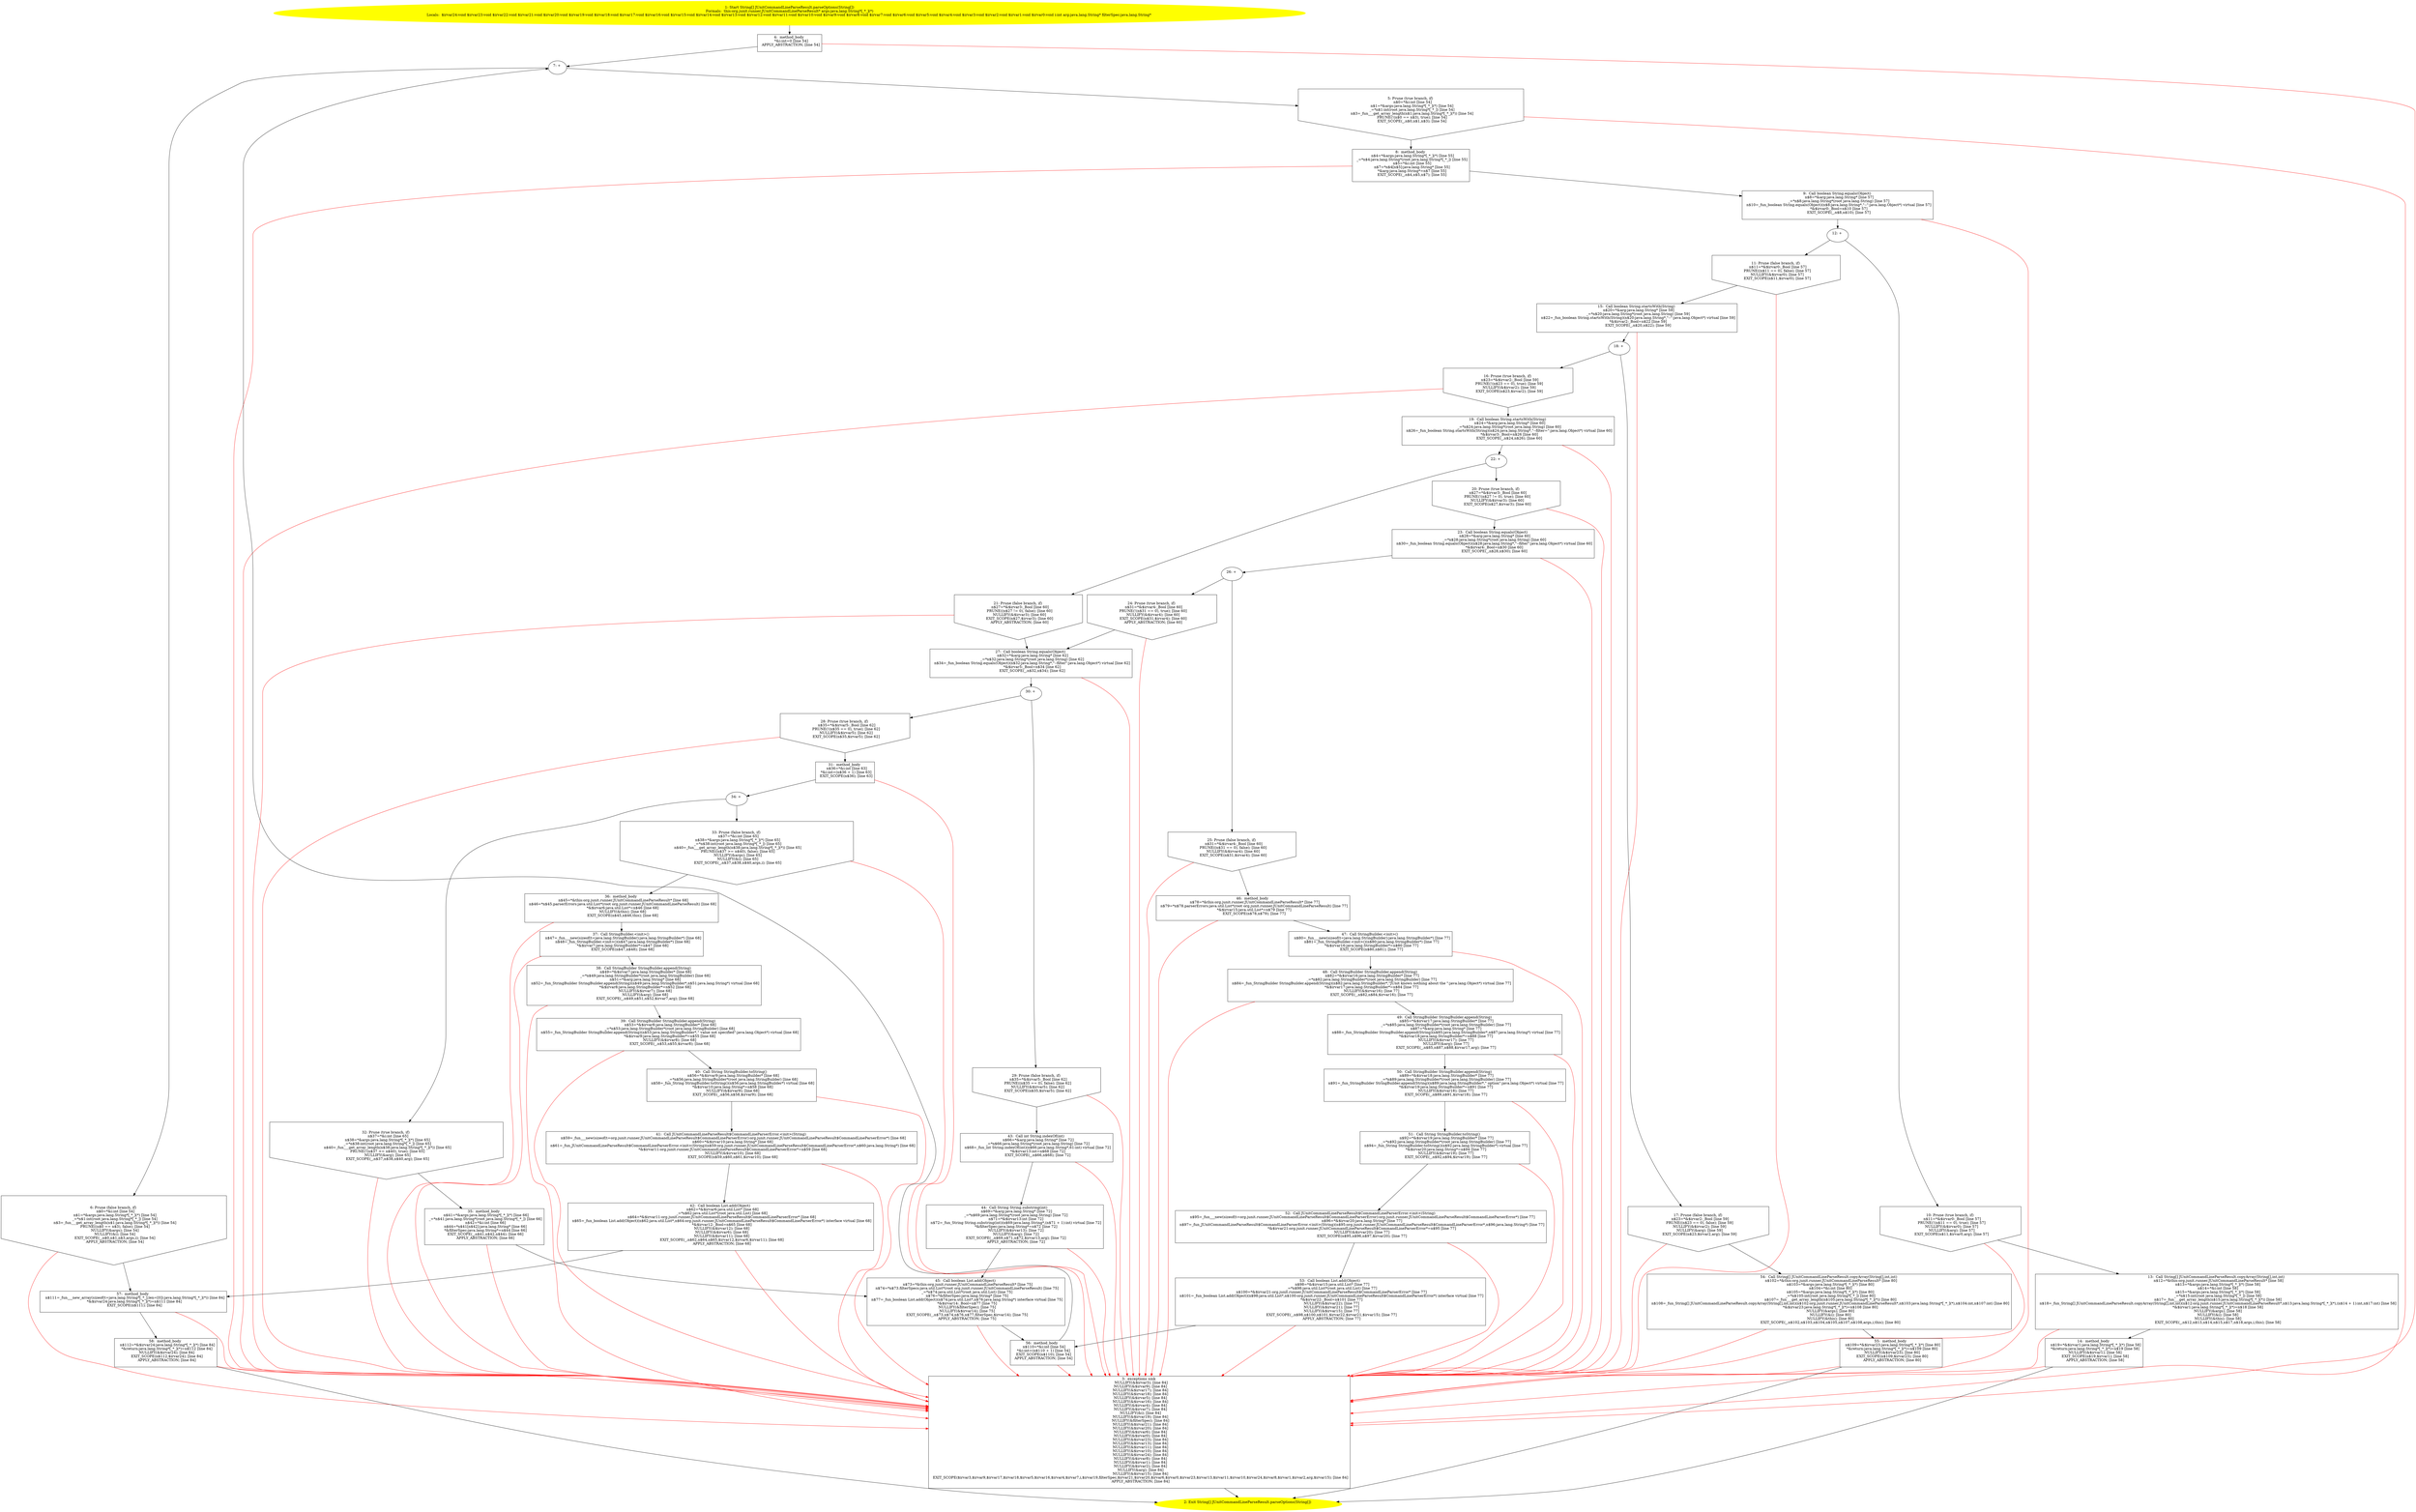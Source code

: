 /* @generated */
digraph cfg {
"org.junit.runner.JUnitCommandLineParseResult.parseOptions(java.lang.String[]):java.lang.String[].18163fb8b2f4a7cdc94f258d4f11c8d9_1" [label="1: Start String[] JUnitCommandLineParseResult.parseOptions(String[])\nFormals:  this:org.junit.runner.JUnitCommandLineParseResult* args:java.lang.String*[_*_](*)\nLocals:  $irvar24:void $irvar23:void $irvar22:void $irvar21:void $irvar20:void $irvar19:void $irvar18:void $irvar17:void $irvar16:void $irvar15:void $irvar14:void $irvar13:void $irvar12:void $irvar11:void $irvar10:void $irvar9:void $irvar8:void $irvar7:void $irvar6:void $irvar5:void $irvar4:void $irvar3:void $irvar2:void $irvar1:void $irvar0:void i:int arg:java.lang.String* filterSpec:java.lang.String* \n  " color=yellow style=filled]
	

	 "org.junit.runner.JUnitCommandLineParseResult.parseOptions(java.lang.String[]):java.lang.String[].18163fb8b2f4a7cdc94f258d4f11c8d9_1" -> "org.junit.runner.JUnitCommandLineParseResult.parseOptions(java.lang.String[]):java.lang.String[].18163fb8b2f4a7cdc94f258d4f11c8d9_4" ;
"org.junit.runner.JUnitCommandLineParseResult.parseOptions(java.lang.String[]):java.lang.String[].18163fb8b2f4a7cdc94f258d4f11c8d9_2" [label="2: Exit String[] JUnitCommandLineParseResult.parseOptions(String[]) \n  " color=yellow style=filled]
	

"org.junit.runner.JUnitCommandLineParseResult.parseOptions(java.lang.String[]):java.lang.String[].18163fb8b2f4a7cdc94f258d4f11c8d9_3" [label="3:  exceptions sink \n   NULLIFY(&$irvar3); [line 84]\n  NULLIFY(&$irvar9); [line 84]\n  NULLIFY(&$irvar17); [line 84]\n  NULLIFY(&$irvar18); [line 84]\n  NULLIFY(&$irvar5); [line 84]\n  NULLIFY(&$irvar16); [line 84]\n  NULLIFY(&$irvar4); [line 84]\n  NULLIFY(&$irvar7); [line 84]\n  NULLIFY(&i); [line 84]\n  NULLIFY(&$irvar19); [line 84]\n  NULLIFY(&filterSpec); [line 84]\n  NULLIFY(&$irvar21); [line 84]\n  NULLIFY(&$irvar20); [line 84]\n  NULLIFY(&$irvar6); [line 84]\n  NULLIFY(&$irvar0); [line 84]\n  NULLIFY(&$irvar23); [line 84]\n  NULLIFY(&$irvar13); [line 84]\n  NULLIFY(&$irvar11); [line 84]\n  NULLIFY(&$irvar10); [line 84]\n  NULLIFY(&$irvar24); [line 84]\n  NULLIFY(&$irvar8); [line 84]\n  NULLIFY(&$irvar1); [line 84]\n  NULLIFY(&$irvar2); [line 84]\n  NULLIFY(&arg); [line 84]\n  NULLIFY(&$irvar15); [line 84]\n  EXIT_SCOPE($irvar3,$irvar9,$irvar17,$irvar18,$irvar5,$irvar16,$irvar4,$irvar7,i,$irvar19,filterSpec,$irvar21,$irvar20,$irvar6,$irvar0,$irvar23,$irvar13,$irvar11,$irvar10,$irvar24,$irvar8,$irvar1,$irvar2,arg,$irvar15); [line 84]\n  APPLY_ABSTRACTION; [line 84]\n " shape="box"]
	

	 "org.junit.runner.JUnitCommandLineParseResult.parseOptions(java.lang.String[]):java.lang.String[].18163fb8b2f4a7cdc94f258d4f11c8d9_3" -> "org.junit.runner.JUnitCommandLineParseResult.parseOptions(java.lang.String[]):java.lang.String[].18163fb8b2f4a7cdc94f258d4f11c8d9_2" ;
"org.junit.runner.JUnitCommandLineParseResult.parseOptions(java.lang.String[]):java.lang.String[].18163fb8b2f4a7cdc94f258d4f11c8d9_4" [label="4:  method_body \n   *&i:int=0 [line 54]\n  APPLY_ABSTRACTION; [line 54]\n " shape="box"]
	

	 "org.junit.runner.JUnitCommandLineParseResult.parseOptions(java.lang.String[]):java.lang.String[].18163fb8b2f4a7cdc94f258d4f11c8d9_4" -> "org.junit.runner.JUnitCommandLineParseResult.parseOptions(java.lang.String[]):java.lang.String[].18163fb8b2f4a7cdc94f258d4f11c8d9_7" ;
	 "org.junit.runner.JUnitCommandLineParseResult.parseOptions(java.lang.String[]):java.lang.String[].18163fb8b2f4a7cdc94f258d4f11c8d9_4" -> "org.junit.runner.JUnitCommandLineParseResult.parseOptions(java.lang.String[]):java.lang.String[].18163fb8b2f4a7cdc94f258d4f11c8d9_3" [color="red" ];
"org.junit.runner.JUnitCommandLineParseResult.parseOptions(java.lang.String[]):java.lang.String[].18163fb8b2f4a7cdc94f258d4f11c8d9_5" [label="5: Prune (true branch, if) \n   n$0=*&i:int [line 54]\n  n$1=*&args:java.lang.String*[_*_](*) [line 54]\n  _=*n$1:int(root java.lang.String*[_*_]) [line 54]\n  n$3=_fun___get_array_length(n$1:java.lang.String*[_*_](*)) [line 54]\n  PRUNE(!(n$0 == n$3), true); [line 54]\n  EXIT_SCOPE(_,n$0,n$1,n$3); [line 54]\n " shape="invhouse"]
	

	 "org.junit.runner.JUnitCommandLineParseResult.parseOptions(java.lang.String[]):java.lang.String[].18163fb8b2f4a7cdc94f258d4f11c8d9_5" -> "org.junit.runner.JUnitCommandLineParseResult.parseOptions(java.lang.String[]):java.lang.String[].18163fb8b2f4a7cdc94f258d4f11c8d9_8" ;
	 "org.junit.runner.JUnitCommandLineParseResult.parseOptions(java.lang.String[]):java.lang.String[].18163fb8b2f4a7cdc94f258d4f11c8d9_5" -> "org.junit.runner.JUnitCommandLineParseResult.parseOptions(java.lang.String[]):java.lang.String[].18163fb8b2f4a7cdc94f258d4f11c8d9_3" [color="red" ];
"org.junit.runner.JUnitCommandLineParseResult.parseOptions(java.lang.String[]):java.lang.String[].18163fb8b2f4a7cdc94f258d4f11c8d9_6" [label="6: Prune (false branch, if) \n   n$0=*&i:int [line 54]\n  n$1=*&args:java.lang.String*[_*_](*) [line 54]\n  _=*n$1:int(root java.lang.String*[_*_]) [line 54]\n  n$3=_fun___get_array_length(n$1:java.lang.String*[_*_](*)) [line 54]\n  PRUNE((n$0 == n$3), false); [line 54]\n  NULLIFY(&args); [line 54]\n  NULLIFY(&i); [line 54]\n  EXIT_SCOPE(_,n$0,n$1,n$3,args,i); [line 54]\n  APPLY_ABSTRACTION; [line 54]\n " shape="invhouse"]
	

	 "org.junit.runner.JUnitCommandLineParseResult.parseOptions(java.lang.String[]):java.lang.String[].18163fb8b2f4a7cdc94f258d4f11c8d9_6" -> "org.junit.runner.JUnitCommandLineParseResult.parseOptions(java.lang.String[]):java.lang.String[].18163fb8b2f4a7cdc94f258d4f11c8d9_57" ;
	 "org.junit.runner.JUnitCommandLineParseResult.parseOptions(java.lang.String[]):java.lang.String[].18163fb8b2f4a7cdc94f258d4f11c8d9_6" -> "org.junit.runner.JUnitCommandLineParseResult.parseOptions(java.lang.String[]):java.lang.String[].18163fb8b2f4a7cdc94f258d4f11c8d9_3" [color="red" ];
"org.junit.runner.JUnitCommandLineParseResult.parseOptions(java.lang.String[]):java.lang.String[].18163fb8b2f4a7cdc94f258d4f11c8d9_7" [label="7: + \n  " ]
	

	 "org.junit.runner.JUnitCommandLineParseResult.parseOptions(java.lang.String[]):java.lang.String[].18163fb8b2f4a7cdc94f258d4f11c8d9_7" -> "org.junit.runner.JUnitCommandLineParseResult.parseOptions(java.lang.String[]):java.lang.String[].18163fb8b2f4a7cdc94f258d4f11c8d9_5" ;
	 "org.junit.runner.JUnitCommandLineParseResult.parseOptions(java.lang.String[]):java.lang.String[].18163fb8b2f4a7cdc94f258d4f11c8d9_7" -> "org.junit.runner.JUnitCommandLineParseResult.parseOptions(java.lang.String[]):java.lang.String[].18163fb8b2f4a7cdc94f258d4f11c8d9_6" ;
"org.junit.runner.JUnitCommandLineParseResult.parseOptions(java.lang.String[]):java.lang.String[].18163fb8b2f4a7cdc94f258d4f11c8d9_8" [label="8:  method_body \n   n$4=*&args:java.lang.String*[_*_](*) [line 55]\n  _=*n$4:java.lang.String*(root java.lang.String*[_*_]) [line 55]\n  n$5=*&i:int [line 55]\n  n$7=*n$4[n$5]:java.lang.String* [line 55]\n  *&arg:java.lang.String*=n$7 [line 55]\n  EXIT_SCOPE(_,n$4,n$5,n$7); [line 55]\n " shape="box"]
	

	 "org.junit.runner.JUnitCommandLineParseResult.parseOptions(java.lang.String[]):java.lang.String[].18163fb8b2f4a7cdc94f258d4f11c8d9_8" -> "org.junit.runner.JUnitCommandLineParseResult.parseOptions(java.lang.String[]):java.lang.String[].18163fb8b2f4a7cdc94f258d4f11c8d9_9" ;
	 "org.junit.runner.JUnitCommandLineParseResult.parseOptions(java.lang.String[]):java.lang.String[].18163fb8b2f4a7cdc94f258d4f11c8d9_8" -> "org.junit.runner.JUnitCommandLineParseResult.parseOptions(java.lang.String[]):java.lang.String[].18163fb8b2f4a7cdc94f258d4f11c8d9_3" [color="red" ];
"org.junit.runner.JUnitCommandLineParseResult.parseOptions(java.lang.String[]):java.lang.String[].18163fb8b2f4a7cdc94f258d4f11c8d9_9" [label="9:  Call boolean String.equals(Object) \n   n$8=*&arg:java.lang.String* [line 57]\n  _=*n$8:java.lang.String*(root java.lang.String) [line 57]\n  n$10=_fun_boolean String.equals(Object)(n$8:java.lang.String*,\"--\":java.lang.Object*) virtual [line 57]\n  *&$irvar0:_Bool=n$10 [line 57]\n  EXIT_SCOPE(_,n$8,n$10); [line 57]\n " shape="box"]
	

	 "org.junit.runner.JUnitCommandLineParseResult.parseOptions(java.lang.String[]):java.lang.String[].18163fb8b2f4a7cdc94f258d4f11c8d9_9" -> "org.junit.runner.JUnitCommandLineParseResult.parseOptions(java.lang.String[]):java.lang.String[].18163fb8b2f4a7cdc94f258d4f11c8d9_12" ;
	 "org.junit.runner.JUnitCommandLineParseResult.parseOptions(java.lang.String[]):java.lang.String[].18163fb8b2f4a7cdc94f258d4f11c8d9_9" -> "org.junit.runner.JUnitCommandLineParseResult.parseOptions(java.lang.String[]):java.lang.String[].18163fb8b2f4a7cdc94f258d4f11c8d9_3" [color="red" ];
"org.junit.runner.JUnitCommandLineParseResult.parseOptions(java.lang.String[]):java.lang.String[].18163fb8b2f4a7cdc94f258d4f11c8d9_10" [label="10: Prune (true branch, if) \n   n$11=*&$irvar0:_Bool [line 57]\n  PRUNE(!(n$11 == 0), true); [line 57]\n  NULLIFY(&$irvar0); [line 57]\n  NULLIFY(&arg); [line 57]\n  EXIT_SCOPE(n$11,$irvar0,arg); [line 57]\n " shape="invhouse"]
	

	 "org.junit.runner.JUnitCommandLineParseResult.parseOptions(java.lang.String[]):java.lang.String[].18163fb8b2f4a7cdc94f258d4f11c8d9_10" -> "org.junit.runner.JUnitCommandLineParseResult.parseOptions(java.lang.String[]):java.lang.String[].18163fb8b2f4a7cdc94f258d4f11c8d9_13" ;
	 "org.junit.runner.JUnitCommandLineParseResult.parseOptions(java.lang.String[]):java.lang.String[].18163fb8b2f4a7cdc94f258d4f11c8d9_10" -> "org.junit.runner.JUnitCommandLineParseResult.parseOptions(java.lang.String[]):java.lang.String[].18163fb8b2f4a7cdc94f258d4f11c8d9_3" [color="red" ];
"org.junit.runner.JUnitCommandLineParseResult.parseOptions(java.lang.String[]):java.lang.String[].18163fb8b2f4a7cdc94f258d4f11c8d9_11" [label="11: Prune (false branch, if) \n   n$11=*&$irvar0:_Bool [line 57]\n  PRUNE((n$11 == 0), false); [line 57]\n  NULLIFY(&$irvar0); [line 57]\n  EXIT_SCOPE(n$11,$irvar0); [line 57]\n " shape="invhouse"]
	

	 "org.junit.runner.JUnitCommandLineParseResult.parseOptions(java.lang.String[]):java.lang.String[].18163fb8b2f4a7cdc94f258d4f11c8d9_11" -> "org.junit.runner.JUnitCommandLineParseResult.parseOptions(java.lang.String[]):java.lang.String[].18163fb8b2f4a7cdc94f258d4f11c8d9_15" ;
	 "org.junit.runner.JUnitCommandLineParseResult.parseOptions(java.lang.String[]):java.lang.String[].18163fb8b2f4a7cdc94f258d4f11c8d9_11" -> "org.junit.runner.JUnitCommandLineParseResult.parseOptions(java.lang.String[]):java.lang.String[].18163fb8b2f4a7cdc94f258d4f11c8d9_3" [color="red" ];
"org.junit.runner.JUnitCommandLineParseResult.parseOptions(java.lang.String[]):java.lang.String[].18163fb8b2f4a7cdc94f258d4f11c8d9_12" [label="12: + \n  " ]
	

	 "org.junit.runner.JUnitCommandLineParseResult.parseOptions(java.lang.String[]):java.lang.String[].18163fb8b2f4a7cdc94f258d4f11c8d9_12" -> "org.junit.runner.JUnitCommandLineParseResult.parseOptions(java.lang.String[]):java.lang.String[].18163fb8b2f4a7cdc94f258d4f11c8d9_10" ;
	 "org.junit.runner.JUnitCommandLineParseResult.parseOptions(java.lang.String[]):java.lang.String[].18163fb8b2f4a7cdc94f258d4f11c8d9_12" -> "org.junit.runner.JUnitCommandLineParseResult.parseOptions(java.lang.String[]):java.lang.String[].18163fb8b2f4a7cdc94f258d4f11c8d9_11" ;
"org.junit.runner.JUnitCommandLineParseResult.parseOptions(java.lang.String[]):java.lang.String[].18163fb8b2f4a7cdc94f258d4f11c8d9_13" [label="13:  Call String[] JUnitCommandLineParseResult.copyArray(String[],int,int) \n   n$12=*&this:org.junit.runner.JUnitCommandLineParseResult* [line 58]\n  n$13=*&args:java.lang.String*[_*_](*) [line 58]\n  n$14=*&i:int [line 58]\n  n$15=*&args:java.lang.String*[_*_](*) [line 58]\n  _=*n$15:int(root java.lang.String*[_*_]) [line 58]\n  n$17=_fun___get_array_length(n$15:java.lang.String*[_*_](*)) [line 58]\n  n$18=_fun_String[] JUnitCommandLineParseResult.copyArray(String[],int,int)(n$12:org.junit.runner.JUnitCommandLineParseResult*,n$13:java.lang.String*[_*_](*),(n$14 + 1):int,n$17:int) [line 58]\n  *&$irvar1:java.lang.String*[_*_](*)=n$18 [line 58]\n  NULLIFY(&args); [line 58]\n  NULLIFY(&i); [line 58]\n  NULLIFY(&this); [line 58]\n  EXIT_SCOPE(_,n$12,n$13,n$14,n$15,n$17,n$18,args,i,this); [line 58]\n " shape="box"]
	

	 "org.junit.runner.JUnitCommandLineParseResult.parseOptions(java.lang.String[]):java.lang.String[].18163fb8b2f4a7cdc94f258d4f11c8d9_13" -> "org.junit.runner.JUnitCommandLineParseResult.parseOptions(java.lang.String[]):java.lang.String[].18163fb8b2f4a7cdc94f258d4f11c8d9_14" ;
	 "org.junit.runner.JUnitCommandLineParseResult.parseOptions(java.lang.String[]):java.lang.String[].18163fb8b2f4a7cdc94f258d4f11c8d9_13" -> "org.junit.runner.JUnitCommandLineParseResult.parseOptions(java.lang.String[]):java.lang.String[].18163fb8b2f4a7cdc94f258d4f11c8d9_3" [color="red" ];
"org.junit.runner.JUnitCommandLineParseResult.parseOptions(java.lang.String[]):java.lang.String[].18163fb8b2f4a7cdc94f258d4f11c8d9_14" [label="14:  method_body \n   n$19=*&$irvar1:java.lang.String*[_*_](*) [line 58]\n  *&return:java.lang.String*[_*_](*)=n$19 [line 58]\n  NULLIFY(&$irvar1); [line 58]\n  EXIT_SCOPE(n$19,$irvar1); [line 58]\n  APPLY_ABSTRACTION; [line 58]\n " shape="box"]
	

	 "org.junit.runner.JUnitCommandLineParseResult.parseOptions(java.lang.String[]):java.lang.String[].18163fb8b2f4a7cdc94f258d4f11c8d9_14" -> "org.junit.runner.JUnitCommandLineParseResult.parseOptions(java.lang.String[]):java.lang.String[].18163fb8b2f4a7cdc94f258d4f11c8d9_2" ;
	 "org.junit.runner.JUnitCommandLineParseResult.parseOptions(java.lang.String[]):java.lang.String[].18163fb8b2f4a7cdc94f258d4f11c8d9_14" -> "org.junit.runner.JUnitCommandLineParseResult.parseOptions(java.lang.String[]):java.lang.String[].18163fb8b2f4a7cdc94f258d4f11c8d9_3" [color="red" ];
"org.junit.runner.JUnitCommandLineParseResult.parseOptions(java.lang.String[]):java.lang.String[].18163fb8b2f4a7cdc94f258d4f11c8d9_15" [label="15:  Call boolean String.startsWith(String) \n   n$20=*&arg:java.lang.String* [line 59]\n  _=*n$20:java.lang.String*(root java.lang.String) [line 59]\n  n$22=_fun_boolean String.startsWith(String)(n$20:java.lang.String*,\"--\":java.lang.Object*) virtual [line 59]\n  *&$irvar2:_Bool=n$22 [line 59]\n  EXIT_SCOPE(_,n$20,n$22); [line 59]\n " shape="box"]
	

	 "org.junit.runner.JUnitCommandLineParseResult.parseOptions(java.lang.String[]):java.lang.String[].18163fb8b2f4a7cdc94f258d4f11c8d9_15" -> "org.junit.runner.JUnitCommandLineParseResult.parseOptions(java.lang.String[]):java.lang.String[].18163fb8b2f4a7cdc94f258d4f11c8d9_18" ;
	 "org.junit.runner.JUnitCommandLineParseResult.parseOptions(java.lang.String[]):java.lang.String[].18163fb8b2f4a7cdc94f258d4f11c8d9_15" -> "org.junit.runner.JUnitCommandLineParseResult.parseOptions(java.lang.String[]):java.lang.String[].18163fb8b2f4a7cdc94f258d4f11c8d9_3" [color="red" ];
"org.junit.runner.JUnitCommandLineParseResult.parseOptions(java.lang.String[]):java.lang.String[].18163fb8b2f4a7cdc94f258d4f11c8d9_16" [label="16: Prune (true branch, if) \n   n$23=*&$irvar2:_Bool [line 59]\n  PRUNE(!(n$23 == 0), true); [line 59]\n  NULLIFY(&$irvar2); [line 59]\n  EXIT_SCOPE(n$23,$irvar2); [line 59]\n " shape="invhouse"]
	

	 "org.junit.runner.JUnitCommandLineParseResult.parseOptions(java.lang.String[]):java.lang.String[].18163fb8b2f4a7cdc94f258d4f11c8d9_16" -> "org.junit.runner.JUnitCommandLineParseResult.parseOptions(java.lang.String[]):java.lang.String[].18163fb8b2f4a7cdc94f258d4f11c8d9_19" ;
	 "org.junit.runner.JUnitCommandLineParseResult.parseOptions(java.lang.String[]):java.lang.String[].18163fb8b2f4a7cdc94f258d4f11c8d9_16" -> "org.junit.runner.JUnitCommandLineParseResult.parseOptions(java.lang.String[]):java.lang.String[].18163fb8b2f4a7cdc94f258d4f11c8d9_3" [color="red" ];
"org.junit.runner.JUnitCommandLineParseResult.parseOptions(java.lang.String[]):java.lang.String[].18163fb8b2f4a7cdc94f258d4f11c8d9_17" [label="17: Prune (false branch, if) \n   n$23=*&$irvar2:_Bool [line 59]\n  PRUNE((n$23 == 0), false); [line 59]\n  NULLIFY(&$irvar2); [line 59]\n  NULLIFY(&arg); [line 59]\n  EXIT_SCOPE(n$23,$irvar2,arg); [line 59]\n " shape="invhouse"]
	

	 "org.junit.runner.JUnitCommandLineParseResult.parseOptions(java.lang.String[]):java.lang.String[].18163fb8b2f4a7cdc94f258d4f11c8d9_17" -> "org.junit.runner.JUnitCommandLineParseResult.parseOptions(java.lang.String[]):java.lang.String[].18163fb8b2f4a7cdc94f258d4f11c8d9_54" ;
	 "org.junit.runner.JUnitCommandLineParseResult.parseOptions(java.lang.String[]):java.lang.String[].18163fb8b2f4a7cdc94f258d4f11c8d9_17" -> "org.junit.runner.JUnitCommandLineParseResult.parseOptions(java.lang.String[]):java.lang.String[].18163fb8b2f4a7cdc94f258d4f11c8d9_3" [color="red" ];
"org.junit.runner.JUnitCommandLineParseResult.parseOptions(java.lang.String[]):java.lang.String[].18163fb8b2f4a7cdc94f258d4f11c8d9_18" [label="18: + \n  " ]
	

	 "org.junit.runner.JUnitCommandLineParseResult.parseOptions(java.lang.String[]):java.lang.String[].18163fb8b2f4a7cdc94f258d4f11c8d9_18" -> "org.junit.runner.JUnitCommandLineParseResult.parseOptions(java.lang.String[]):java.lang.String[].18163fb8b2f4a7cdc94f258d4f11c8d9_16" ;
	 "org.junit.runner.JUnitCommandLineParseResult.parseOptions(java.lang.String[]):java.lang.String[].18163fb8b2f4a7cdc94f258d4f11c8d9_18" -> "org.junit.runner.JUnitCommandLineParseResult.parseOptions(java.lang.String[]):java.lang.String[].18163fb8b2f4a7cdc94f258d4f11c8d9_17" ;
"org.junit.runner.JUnitCommandLineParseResult.parseOptions(java.lang.String[]):java.lang.String[].18163fb8b2f4a7cdc94f258d4f11c8d9_19" [label="19:  Call boolean String.startsWith(String) \n   n$24=*&arg:java.lang.String* [line 60]\n  _=*n$24:java.lang.String*(root java.lang.String) [line 60]\n  n$26=_fun_boolean String.startsWith(String)(n$24:java.lang.String*,\"--filter=\":java.lang.Object*) virtual [line 60]\n  *&$irvar3:_Bool=n$26 [line 60]\n  EXIT_SCOPE(_,n$24,n$26); [line 60]\n " shape="box"]
	

	 "org.junit.runner.JUnitCommandLineParseResult.parseOptions(java.lang.String[]):java.lang.String[].18163fb8b2f4a7cdc94f258d4f11c8d9_19" -> "org.junit.runner.JUnitCommandLineParseResult.parseOptions(java.lang.String[]):java.lang.String[].18163fb8b2f4a7cdc94f258d4f11c8d9_22" ;
	 "org.junit.runner.JUnitCommandLineParseResult.parseOptions(java.lang.String[]):java.lang.String[].18163fb8b2f4a7cdc94f258d4f11c8d9_19" -> "org.junit.runner.JUnitCommandLineParseResult.parseOptions(java.lang.String[]):java.lang.String[].18163fb8b2f4a7cdc94f258d4f11c8d9_3" [color="red" ];
"org.junit.runner.JUnitCommandLineParseResult.parseOptions(java.lang.String[]):java.lang.String[].18163fb8b2f4a7cdc94f258d4f11c8d9_20" [label="20: Prune (true branch, if) \n   n$27=*&$irvar3:_Bool [line 60]\n  PRUNE(!(n$27 != 0), true); [line 60]\n  NULLIFY(&$irvar3); [line 60]\n  EXIT_SCOPE(n$27,$irvar3); [line 60]\n " shape="invhouse"]
	

	 "org.junit.runner.JUnitCommandLineParseResult.parseOptions(java.lang.String[]):java.lang.String[].18163fb8b2f4a7cdc94f258d4f11c8d9_20" -> "org.junit.runner.JUnitCommandLineParseResult.parseOptions(java.lang.String[]):java.lang.String[].18163fb8b2f4a7cdc94f258d4f11c8d9_23" ;
	 "org.junit.runner.JUnitCommandLineParseResult.parseOptions(java.lang.String[]):java.lang.String[].18163fb8b2f4a7cdc94f258d4f11c8d9_20" -> "org.junit.runner.JUnitCommandLineParseResult.parseOptions(java.lang.String[]):java.lang.String[].18163fb8b2f4a7cdc94f258d4f11c8d9_3" [color="red" ];
"org.junit.runner.JUnitCommandLineParseResult.parseOptions(java.lang.String[]):java.lang.String[].18163fb8b2f4a7cdc94f258d4f11c8d9_21" [label="21: Prune (false branch, if) \n   n$27=*&$irvar3:_Bool [line 60]\n  PRUNE((n$27 != 0), false); [line 60]\n  NULLIFY(&$irvar3); [line 60]\n  EXIT_SCOPE(n$27,$irvar3); [line 60]\n  APPLY_ABSTRACTION; [line 60]\n " shape="invhouse"]
	

	 "org.junit.runner.JUnitCommandLineParseResult.parseOptions(java.lang.String[]):java.lang.String[].18163fb8b2f4a7cdc94f258d4f11c8d9_21" -> "org.junit.runner.JUnitCommandLineParseResult.parseOptions(java.lang.String[]):java.lang.String[].18163fb8b2f4a7cdc94f258d4f11c8d9_27" ;
	 "org.junit.runner.JUnitCommandLineParseResult.parseOptions(java.lang.String[]):java.lang.String[].18163fb8b2f4a7cdc94f258d4f11c8d9_21" -> "org.junit.runner.JUnitCommandLineParseResult.parseOptions(java.lang.String[]):java.lang.String[].18163fb8b2f4a7cdc94f258d4f11c8d9_3" [color="red" ];
"org.junit.runner.JUnitCommandLineParseResult.parseOptions(java.lang.String[]):java.lang.String[].18163fb8b2f4a7cdc94f258d4f11c8d9_22" [label="22: + \n  " ]
	

	 "org.junit.runner.JUnitCommandLineParseResult.parseOptions(java.lang.String[]):java.lang.String[].18163fb8b2f4a7cdc94f258d4f11c8d9_22" -> "org.junit.runner.JUnitCommandLineParseResult.parseOptions(java.lang.String[]):java.lang.String[].18163fb8b2f4a7cdc94f258d4f11c8d9_20" ;
	 "org.junit.runner.JUnitCommandLineParseResult.parseOptions(java.lang.String[]):java.lang.String[].18163fb8b2f4a7cdc94f258d4f11c8d9_22" -> "org.junit.runner.JUnitCommandLineParseResult.parseOptions(java.lang.String[]):java.lang.String[].18163fb8b2f4a7cdc94f258d4f11c8d9_21" ;
"org.junit.runner.JUnitCommandLineParseResult.parseOptions(java.lang.String[]):java.lang.String[].18163fb8b2f4a7cdc94f258d4f11c8d9_23" [label="23:  Call boolean String.equals(Object) \n   n$28=*&arg:java.lang.String* [line 60]\n  _=*n$28:java.lang.String*(root java.lang.String) [line 60]\n  n$30=_fun_boolean String.equals(Object)(n$28:java.lang.String*,\"--filter\":java.lang.Object*) virtual [line 60]\n  *&$irvar4:_Bool=n$30 [line 60]\n  EXIT_SCOPE(_,n$28,n$30); [line 60]\n " shape="box"]
	

	 "org.junit.runner.JUnitCommandLineParseResult.parseOptions(java.lang.String[]):java.lang.String[].18163fb8b2f4a7cdc94f258d4f11c8d9_23" -> "org.junit.runner.JUnitCommandLineParseResult.parseOptions(java.lang.String[]):java.lang.String[].18163fb8b2f4a7cdc94f258d4f11c8d9_26" ;
	 "org.junit.runner.JUnitCommandLineParseResult.parseOptions(java.lang.String[]):java.lang.String[].18163fb8b2f4a7cdc94f258d4f11c8d9_23" -> "org.junit.runner.JUnitCommandLineParseResult.parseOptions(java.lang.String[]):java.lang.String[].18163fb8b2f4a7cdc94f258d4f11c8d9_3" [color="red" ];
"org.junit.runner.JUnitCommandLineParseResult.parseOptions(java.lang.String[]):java.lang.String[].18163fb8b2f4a7cdc94f258d4f11c8d9_24" [label="24: Prune (true branch, if) \n   n$31=*&$irvar4:_Bool [line 60]\n  PRUNE(!(n$31 == 0), true); [line 60]\n  NULLIFY(&$irvar4); [line 60]\n  EXIT_SCOPE(n$31,$irvar4); [line 60]\n  APPLY_ABSTRACTION; [line 60]\n " shape="invhouse"]
	

	 "org.junit.runner.JUnitCommandLineParseResult.parseOptions(java.lang.String[]):java.lang.String[].18163fb8b2f4a7cdc94f258d4f11c8d9_24" -> "org.junit.runner.JUnitCommandLineParseResult.parseOptions(java.lang.String[]):java.lang.String[].18163fb8b2f4a7cdc94f258d4f11c8d9_27" ;
	 "org.junit.runner.JUnitCommandLineParseResult.parseOptions(java.lang.String[]):java.lang.String[].18163fb8b2f4a7cdc94f258d4f11c8d9_24" -> "org.junit.runner.JUnitCommandLineParseResult.parseOptions(java.lang.String[]):java.lang.String[].18163fb8b2f4a7cdc94f258d4f11c8d9_3" [color="red" ];
"org.junit.runner.JUnitCommandLineParseResult.parseOptions(java.lang.String[]):java.lang.String[].18163fb8b2f4a7cdc94f258d4f11c8d9_25" [label="25: Prune (false branch, if) \n   n$31=*&$irvar4:_Bool [line 60]\n  PRUNE((n$31 == 0), false); [line 60]\n  NULLIFY(&$irvar4); [line 60]\n  EXIT_SCOPE(n$31,$irvar4); [line 60]\n " shape="invhouse"]
	

	 "org.junit.runner.JUnitCommandLineParseResult.parseOptions(java.lang.String[]):java.lang.String[].18163fb8b2f4a7cdc94f258d4f11c8d9_25" -> "org.junit.runner.JUnitCommandLineParseResult.parseOptions(java.lang.String[]):java.lang.String[].18163fb8b2f4a7cdc94f258d4f11c8d9_46" ;
	 "org.junit.runner.JUnitCommandLineParseResult.parseOptions(java.lang.String[]):java.lang.String[].18163fb8b2f4a7cdc94f258d4f11c8d9_25" -> "org.junit.runner.JUnitCommandLineParseResult.parseOptions(java.lang.String[]):java.lang.String[].18163fb8b2f4a7cdc94f258d4f11c8d9_3" [color="red" ];
"org.junit.runner.JUnitCommandLineParseResult.parseOptions(java.lang.String[]):java.lang.String[].18163fb8b2f4a7cdc94f258d4f11c8d9_26" [label="26: + \n  " ]
	

	 "org.junit.runner.JUnitCommandLineParseResult.parseOptions(java.lang.String[]):java.lang.String[].18163fb8b2f4a7cdc94f258d4f11c8d9_26" -> "org.junit.runner.JUnitCommandLineParseResult.parseOptions(java.lang.String[]):java.lang.String[].18163fb8b2f4a7cdc94f258d4f11c8d9_24" ;
	 "org.junit.runner.JUnitCommandLineParseResult.parseOptions(java.lang.String[]):java.lang.String[].18163fb8b2f4a7cdc94f258d4f11c8d9_26" -> "org.junit.runner.JUnitCommandLineParseResult.parseOptions(java.lang.String[]):java.lang.String[].18163fb8b2f4a7cdc94f258d4f11c8d9_25" ;
"org.junit.runner.JUnitCommandLineParseResult.parseOptions(java.lang.String[]):java.lang.String[].18163fb8b2f4a7cdc94f258d4f11c8d9_27" [label="27:  Call boolean String.equals(Object) \n   n$32=*&arg:java.lang.String* [line 62]\n  _=*n$32:java.lang.String*(root java.lang.String) [line 62]\n  n$34=_fun_boolean String.equals(Object)(n$32:java.lang.String*,\"--filter\":java.lang.Object*) virtual [line 62]\n  *&$irvar5:_Bool=n$34 [line 62]\n  EXIT_SCOPE(_,n$32,n$34); [line 62]\n " shape="box"]
	

	 "org.junit.runner.JUnitCommandLineParseResult.parseOptions(java.lang.String[]):java.lang.String[].18163fb8b2f4a7cdc94f258d4f11c8d9_27" -> "org.junit.runner.JUnitCommandLineParseResult.parseOptions(java.lang.String[]):java.lang.String[].18163fb8b2f4a7cdc94f258d4f11c8d9_30" ;
	 "org.junit.runner.JUnitCommandLineParseResult.parseOptions(java.lang.String[]):java.lang.String[].18163fb8b2f4a7cdc94f258d4f11c8d9_27" -> "org.junit.runner.JUnitCommandLineParseResult.parseOptions(java.lang.String[]):java.lang.String[].18163fb8b2f4a7cdc94f258d4f11c8d9_3" [color="red" ];
"org.junit.runner.JUnitCommandLineParseResult.parseOptions(java.lang.String[]):java.lang.String[].18163fb8b2f4a7cdc94f258d4f11c8d9_28" [label="28: Prune (true branch, if) \n   n$35=*&$irvar5:_Bool [line 62]\n  PRUNE(!(n$35 == 0), true); [line 62]\n  NULLIFY(&$irvar5); [line 62]\n  EXIT_SCOPE(n$35,$irvar5); [line 62]\n " shape="invhouse"]
	

	 "org.junit.runner.JUnitCommandLineParseResult.parseOptions(java.lang.String[]):java.lang.String[].18163fb8b2f4a7cdc94f258d4f11c8d9_28" -> "org.junit.runner.JUnitCommandLineParseResult.parseOptions(java.lang.String[]):java.lang.String[].18163fb8b2f4a7cdc94f258d4f11c8d9_31" ;
	 "org.junit.runner.JUnitCommandLineParseResult.parseOptions(java.lang.String[]):java.lang.String[].18163fb8b2f4a7cdc94f258d4f11c8d9_28" -> "org.junit.runner.JUnitCommandLineParseResult.parseOptions(java.lang.String[]):java.lang.String[].18163fb8b2f4a7cdc94f258d4f11c8d9_3" [color="red" ];
"org.junit.runner.JUnitCommandLineParseResult.parseOptions(java.lang.String[]):java.lang.String[].18163fb8b2f4a7cdc94f258d4f11c8d9_29" [label="29: Prune (false branch, if) \n   n$35=*&$irvar5:_Bool [line 62]\n  PRUNE((n$35 == 0), false); [line 62]\n  NULLIFY(&$irvar5); [line 62]\n  EXIT_SCOPE(n$35,$irvar5); [line 62]\n " shape="invhouse"]
	

	 "org.junit.runner.JUnitCommandLineParseResult.parseOptions(java.lang.String[]):java.lang.String[].18163fb8b2f4a7cdc94f258d4f11c8d9_29" -> "org.junit.runner.JUnitCommandLineParseResult.parseOptions(java.lang.String[]):java.lang.String[].18163fb8b2f4a7cdc94f258d4f11c8d9_43" ;
	 "org.junit.runner.JUnitCommandLineParseResult.parseOptions(java.lang.String[]):java.lang.String[].18163fb8b2f4a7cdc94f258d4f11c8d9_29" -> "org.junit.runner.JUnitCommandLineParseResult.parseOptions(java.lang.String[]):java.lang.String[].18163fb8b2f4a7cdc94f258d4f11c8d9_3" [color="red" ];
"org.junit.runner.JUnitCommandLineParseResult.parseOptions(java.lang.String[]):java.lang.String[].18163fb8b2f4a7cdc94f258d4f11c8d9_30" [label="30: + \n  " ]
	

	 "org.junit.runner.JUnitCommandLineParseResult.parseOptions(java.lang.String[]):java.lang.String[].18163fb8b2f4a7cdc94f258d4f11c8d9_30" -> "org.junit.runner.JUnitCommandLineParseResult.parseOptions(java.lang.String[]):java.lang.String[].18163fb8b2f4a7cdc94f258d4f11c8d9_28" ;
	 "org.junit.runner.JUnitCommandLineParseResult.parseOptions(java.lang.String[]):java.lang.String[].18163fb8b2f4a7cdc94f258d4f11c8d9_30" -> "org.junit.runner.JUnitCommandLineParseResult.parseOptions(java.lang.String[]):java.lang.String[].18163fb8b2f4a7cdc94f258d4f11c8d9_29" ;
"org.junit.runner.JUnitCommandLineParseResult.parseOptions(java.lang.String[]):java.lang.String[].18163fb8b2f4a7cdc94f258d4f11c8d9_31" [label="31:  method_body \n   n$36=*&i:int [line 63]\n  *&i:int=(n$36 + 1) [line 63]\n  EXIT_SCOPE(n$36); [line 63]\n " shape="box"]
	

	 "org.junit.runner.JUnitCommandLineParseResult.parseOptions(java.lang.String[]):java.lang.String[].18163fb8b2f4a7cdc94f258d4f11c8d9_31" -> "org.junit.runner.JUnitCommandLineParseResult.parseOptions(java.lang.String[]):java.lang.String[].18163fb8b2f4a7cdc94f258d4f11c8d9_34" ;
	 "org.junit.runner.JUnitCommandLineParseResult.parseOptions(java.lang.String[]):java.lang.String[].18163fb8b2f4a7cdc94f258d4f11c8d9_31" -> "org.junit.runner.JUnitCommandLineParseResult.parseOptions(java.lang.String[]):java.lang.String[].18163fb8b2f4a7cdc94f258d4f11c8d9_3" [color="red" ];
"org.junit.runner.JUnitCommandLineParseResult.parseOptions(java.lang.String[]):java.lang.String[].18163fb8b2f4a7cdc94f258d4f11c8d9_32" [label="32: Prune (true branch, if) \n   n$37=*&i:int [line 65]\n  n$38=*&args:java.lang.String*[_*_](*) [line 65]\n  _=*n$38:int(root java.lang.String*[_*_]) [line 65]\n  n$40=_fun___get_array_length(n$38:java.lang.String*[_*_](*)) [line 65]\n  PRUNE(!(n$37 >= n$40), true); [line 65]\n  NULLIFY(&arg); [line 65]\n  EXIT_SCOPE(_,n$37,n$38,n$40,arg); [line 65]\n " shape="invhouse"]
	

	 "org.junit.runner.JUnitCommandLineParseResult.parseOptions(java.lang.String[]):java.lang.String[].18163fb8b2f4a7cdc94f258d4f11c8d9_32" -> "org.junit.runner.JUnitCommandLineParseResult.parseOptions(java.lang.String[]):java.lang.String[].18163fb8b2f4a7cdc94f258d4f11c8d9_35" ;
	 "org.junit.runner.JUnitCommandLineParseResult.parseOptions(java.lang.String[]):java.lang.String[].18163fb8b2f4a7cdc94f258d4f11c8d9_32" -> "org.junit.runner.JUnitCommandLineParseResult.parseOptions(java.lang.String[]):java.lang.String[].18163fb8b2f4a7cdc94f258d4f11c8d9_3" [color="red" ];
"org.junit.runner.JUnitCommandLineParseResult.parseOptions(java.lang.String[]):java.lang.String[].18163fb8b2f4a7cdc94f258d4f11c8d9_33" [label="33: Prune (false branch, if) \n   n$37=*&i:int [line 65]\n  n$38=*&args:java.lang.String*[_*_](*) [line 65]\n  _=*n$38:int(root java.lang.String*[_*_]) [line 65]\n  n$40=_fun___get_array_length(n$38:java.lang.String*[_*_](*)) [line 65]\n  PRUNE((n$37 >= n$40), false); [line 65]\n  NULLIFY(&args); [line 65]\n  NULLIFY(&i); [line 65]\n  EXIT_SCOPE(_,n$37,n$38,n$40,args,i); [line 65]\n " shape="invhouse"]
	

	 "org.junit.runner.JUnitCommandLineParseResult.parseOptions(java.lang.String[]):java.lang.String[].18163fb8b2f4a7cdc94f258d4f11c8d9_33" -> "org.junit.runner.JUnitCommandLineParseResult.parseOptions(java.lang.String[]):java.lang.String[].18163fb8b2f4a7cdc94f258d4f11c8d9_36" ;
	 "org.junit.runner.JUnitCommandLineParseResult.parseOptions(java.lang.String[]):java.lang.String[].18163fb8b2f4a7cdc94f258d4f11c8d9_33" -> "org.junit.runner.JUnitCommandLineParseResult.parseOptions(java.lang.String[]):java.lang.String[].18163fb8b2f4a7cdc94f258d4f11c8d9_3" [color="red" ];
"org.junit.runner.JUnitCommandLineParseResult.parseOptions(java.lang.String[]):java.lang.String[].18163fb8b2f4a7cdc94f258d4f11c8d9_34" [label="34: + \n  " ]
	

	 "org.junit.runner.JUnitCommandLineParseResult.parseOptions(java.lang.String[]):java.lang.String[].18163fb8b2f4a7cdc94f258d4f11c8d9_34" -> "org.junit.runner.JUnitCommandLineParseResult.parseOptions(java.lang.String[]):java.lang.String[].18163fb8b2f4a7cdc94f258d4f11c8d9_32" ;
	 "org.junit.runner.JUnitCommandLineParseResult.parseOptions(java.lang.String[]):java.lang.String[].18163fb8b2f4a7cdc94f258d4f11c8d9_34" -> "org.junit.runner.JUnitCommandLineParseResult.parseOptions(java.lang.String[]):java.lang.String[].18163fb8b2f4a7cdc94f258d4f11c8d9_33" ;
"org.junit.runner.JUnitCommandLineParseResult.parseOptions(java.lang.String[]):java.lang.String[].18163fb8b2f4a7cdc94f258d4f11c8d9_35" [label="35:  method_body \n   n$41=*&args:java.lang.String*[_*_](*) [line 66]\n  _=*n$41:java.lang.String*(root java.lang.String*[_*_]) [line 66]\n  n$42=*&i:int [line 66]\n  n$44=*n$41[n$42]:java.lang.String* [line 66]\n  *&filterSpec:java.lang.String*=n$44 [line 66]\n  EXIT_SCOPE(_,n$41,n$42,n$44); [line 66]\n  APPLY_ABSTRACTION; [line 66]\n " shape="box"]
	

	 "org.junit.runner.JUnitCommandLineParseResult.parseOptions(java.lang.String[]):java.lang.String[].18163fb8b2f4a7cdc94f258d4f11c8d9_35" -> "org.junit.runner.JUnitCommandLineParseResult.parseOptions(java.lang.String[]):java.lang.String[].18163fb8b2f4a7cdc94f258d4f11c8d9_45" ;
	 "org.junit.runner.JUnitCommandLineParseResult.parseOptions(java.lang.String[]):java.lang.String[].18163fb8b2f4a7cdc94f258d4f11c8d9_35" -> "org.junit.runner.JUnitCommandLineParseResult.parseOptions(java.lang.String[]):java.lang.String[].18163fb8b2f4a7cdc94f258d4f11c8d9_3" [color="red" ];
"org.junit.runner.JUnitCommandLineParseResult.parseOptions(java.lang.String[]):java.lang.String[].18163fb8b2f4a7cdc94f258d4f11c8d9_36" [label="36:  method_body \n   n$45=*&this:org.junit.runner.JUnitCommandLineParseResult* [line 68]\n  n$46=*n$45.parserErrors:java.util.List*(root org.junit.runner.JUnitCommandLineParseResult) [line 68]\n  *&$irvar6:java.util.List*=n$46 [line 68]\n  NULLIFY(&this); [line 68]\n  EXIT_SCOPE(n$45,n$46,this); [line 68]\n " shape="box"]
	

	 "org.junit.runner.JUnitCommandLineParseResult.parseOptions(java.lang.String[]):java.lang.String[].18163fb8b2f4a7cdc94f258d4f11c8d9_36" -> "org.junit.runner.JUnitCommandLineParseResult.parseOptions(java.lang.String[]):java.lang.String[].18163fb8b2f4a7cdc94f258d4f11c8d9_37" ;
	 "org.junit.runner.JUnitCommandLineParseResult.parseOptions(java.lang.String[]):java.lang.String[].18163fb8b2f4a7cdc94f258d4f11c8d9_36" -> "org.junit.runner.JUnitCommandLineParseResult.parseOptions(java.lang.String[]):java.lang.String[].18163fb8b2f4a7cdc94f258d4f11c8d9_3" [color="red" ];
"org.junit.runner.JUnitCommandLineParseResult.parseOptions(java.lang.String[]):java.lang.String[].18163fb8b2f4a7cdc94f258d4f11c8d9_37" [label="37:  Call StringBuilder.<init>() \n   n$47=_fun___new(sizeof(t=java.lang.StringBuilder):java.lang.StringBuilder*) [line 68]\n  n$48=_fun_StringBuilder.<init>()(n$47:java.lang.StringBuilder*) [line 68]\n  *&$irvar7:java.lang.StringBuilder*=n$47 [line 68]\n  EXIT_SCOPE(n$47,n$48); [line 68]\n " shape="box"]
	

	 "org.junit.runner.JUnitCommandLineParseResult.parseOptions(java.lang.String[]):java.lang.String[].18163fb8b2f4a7cdc94f258d4f11c8d9_37" -> "org.junit.runner.JUnitCommandLineParseResult.parseOptions(java.lang.String[]):java.lang.String[].18163fb8b2f4a7cdc94f258d4f11c8d9_38" ;
	 "org.junit.runner.JUnitCommandLineParseResult.parseOptions(java.lang.String[]):java.lang.String[].18163fb8b2f4a7cdc94f258d4f11c8d9_37" -> "org.junit.runner.JUnitCommandLineParseResult.parseOptions(java.lang.String[]):java.lang.String[].18163fb8b2f4a7cdc94f258d4f11c8d9_3" [color="red" ];
"org.junit.runner.JUnitCommandLineParseResult.parseOptions(java.lang.String[]):java.lang.String[].18163fb8b2f4a7cdc94f258d4f11c8d9_38" [label="38:  Call StringBuilder StringBuilder.append(String) \n   n$49=*&$irvar7:java.lang.StringBuilder* [line 68]\n  _=*n$49:java.lang.StringBuilder*(root java.lang.StringBuilder) [line 68]\n  n$51=*&arg:java.lang.String* [line 68]\n  n$52=_fun_StringBuilder StringBuilder.append(String)(n$49:java.lang.StringBuilder*,n$51:java.lang.String*) virtual [line 68]\n  *&$irvar8:java.lang.StringBuilder*=n$52 [line 68]\n  NULLIFY(&$irvar7); [line 68]\n  NULLIFY(&arg); [line 68]\n  EXIT_SCOPE(_,n$49,n$51,n$52,$irvar7,arg); [line 68]\n " shape="box"]
	

	 "org.junit.runner.JUnitCommandLineParseResult.parseOptions(java.lang.String[]):java.lang.String[].18163fb8b2f4a7cdc94f258d4f11c8d9_38" -> "org.junit.runner.JUnitCommandLineParseResult.parseOptions(java.lang.String[]):java.lang.String[].18163fb8b2f4a7cdc94f258d4f11c8d9_39" ;
	 "org.junit.runner.JUnitCommandLineParseResult.parseOptions(java.lang.String[]):java.lang.String[].18163fb8b2f4a7cdc94f258d4f11c8d9_38" -> "org.junit.runner.JUnitCommandLineParseResult.parseOptions(java.lang.String[]):java.lang.String[].18163fb8b2f4a7cdc94f258d4f11c8d9_3" [color="red" ];
"org.junit.runner.JUnitCommandLineParseResult.parseOptions(java.lang.String[]):java.lang.String[].18163fb8b2f4a7cdc94f258d4f11c8d9_39" [label="39:  Call StringBuilder StringBuilder.append(String) \n   n$53=*&$irvar8:java.lang.StringBuilder* [line 68]\n  _=*n$53:java.lang.StringBuilder*(root java.lang.StringBuilder) [line 68]\n  n$55=_fun_StringBuilder StringBuilder.append(String)(n$53:java.lang.StringBuilder*,\" value not specified\":java.lang.Object*) virtual [line 68]\n  *&$irvar9:java.lang.StringBuilder*=n$55 [line 68]\n  NULLIFY(&$irvar8); [line 68]\n  EXIT_SCOPE(_,n$53,n$55,$irvar8); [line 68]\n " shape="box"]
	

	 "org.junit.runner.JUnitCommandLineParseResult.parseOptions(java.lang.String[]):java.lang.String[].18163fb8b2f4a7cdc94f258d4f11c8d9_39" -> "org.junit.runner.JUnitCommandLineParseResult.parseOptions(java.lang.String[]):java.lang.String[].18163fb8b2f4a7cdc94f258d4f11c8d9_40" ;
	 "org.junit.runner.JUnitCommandLineParseResult.parseOptions(java.lang.String[]):java.lang.String[].18163fb8b2f4a7cdc94f258d4f11c8d9_39" -> "org.junit.runner.JUnitCommandLineParseResult.parseOptions(java.lang.String[]):java.lang.String[].18163fb8b2f4a7cdc94f258d4f11c8d9_3" [color="red" ];
"org.junit.runner.JUnitCommandLineParseResult.parseOptions(java.lang.String[]):java.lang.String[].18163fb8b2f4a7cdc94f258d4f11c8d9_40" [label="40:  Call String StringBuilder.toString() \n   n$56=*&$irvar9:java.lang.StringBuilder* [line 68]\n  _=*n$56:java.lang.StringBuilder*(root java.lang.StringBuilder) [line 68]\n  n$58=_fun_String StringBuilder.toString()(n$56:java.lang.StringBuilder*) virtual [line 68]\n  *&$irvar10:java.lang.String*=n$58 [line 68]\n  NULLIFY(&$irvar9); [line 68]\n  EXIT_SCOPE(_,n$56,n$58,$irvar9); [line 68]\n " shape="box"]
	

	 "org.junit.runner.JUnitCommandLineParseResult.parseOptions(java.lang.String[]):java.lang.String[].18163fb8b2f4a7cdc94f258d4f11c8d9_40" -> "org.junit.runner.JUnitCommandLineParseResult.parseOptions(java.lang.String[]):java.lang.String[].18163fb8b2f4a7cdc94f258d4f11c8d9_41" ;
	 "org.junit.runner.JUnitCommandLineParseResult.parseOptions(java.lang.String[]):java.lang.String[].18163fb8b2f4a7cdc94f258d4f11c8d9_40" -> "org.junit.runner.JUnitCommandLineParseResult.parseOptions(java.lang.String[]):java.lang.String[].18163fb8b2f4a7cdc94f258d4f11c8d9_3" [color="red" ];
"org.junit.runner.JUnitCommandLineParseResult.parseOptions(java.lang.String[]):java.lang.String[].18163fb8b2f4a7cdc94f258d4f11c8d9_41" [label="41:  Call JUnitCommandLineParseResult$CommandLineParserError.<init>(String) \n   n$59=_fun___new(sizeof(t=org.junit.runner.JUnitCommandLineParseResult$CommandLineParserError):org.junit.runner.JUnitCommandLineParseResult$CommandLineParserError*) [line 68]\n  n$60=*&$irvar10:java.lang.String* [line 68]\n  n$61=_fun_JUnitCommandLineParseResult$CommandLineParserError.<init>(String)(n$59:org.junit.runner.JUnitCommandLineParseResult$CommandLineParserError*,n$60:java.lang.String*) [line 68]\n  *&$irvar11:org.junit.runner.JUnitCommandLineParseResult$CommandLineParserError*=n$59 [line 68]\n  NULLIFY(&$irvar10); [line 68]\n  EXIT_SCOPE(n$59,n$60,n$61,$irvar10); [line 68]\n " shape="box"]
	

	 "org.junit.runner.JUnitCommandLineParseResult.parseOptions(java.lang.String[]):java.lang.String[].18163fb8b2f4a7cdc94f258d4f11c8d9_41" -> "org.junit.runner.JUnitCommandLineParseResult.parseOptions(java.lang.String[]):java.lang.String[].18163fb8b2f4a7cdc94f258d4f11c8d9_42" ;
	 "org.junit.runner.JUnitCommandLineParseResult.parseOptions(java.lang.String[]):java.lang.String[].18163fb8b2f4a7cdc94f258d4f11c8d9_41" -> "org.junit.runner.JUnitCommandLineParseResult.parseOptions(java.lang.String[]):java.lang.String[].18163fb8b2f4a7cdc94f258d4f11c8d9_3" [color="red" ];
"org.junit.runner.JUnitCommandLineParseResult.parseOptions(java.lang.String[]):java.lang.String[].18163fb8b2f4a7cdc94f258d4f11c8d9_42" [label="42:  Call boolean List.add(Object) \n   n$62=*&$irvar6:java.util.List* [line 68]\n  _=*n$62:java.util.List*(root java.util.List) [line 68]\n  n$64=*&$irvar11:org.junit.runner.JUnitCommandLineParseResult$CommandLineParserError* [line 68]\n  n$65=_fun_boolean List.add(Object)(n$62:java.util.List*,n$64:org.junit.runner.JUnitCommandLineParseResult$CommandLineParserError*) interface virtual [line 68]\n  *&$irvar12:_Bool=n$65 [line 68]\n  NULLIFY(&$irvar12); [line 68]\n  NULLIFY(&$irvar6); [line 68]\n  NULLIFY(&$irvar11); [line 68]\n  EXIT_SCOPE(_,n$62,n$64,n$65,$irvar12,$irvar6,$irvar11); [line 68]\n  APPLY_ABSTRACTION; [line 68]\n " shape="box"]
	

	 "org.junit.runner.JUnitCommandLineParseResult.parseOptions(java.lang.String[]):java.lang.String[].18163fb8b2f4a7cdc94f258d4f11c8d9_42" -> "org.junit.runner.JUnitCommandLineParseResult.parseOptions(java.lang.String[]):java.lang.String[].18163fb8b2f4a7cdc94f258d4f11c8d9_57" ;
	 "org.junit.runner.JUnitCommandLineParseResult.parseOptions(java.lang.String[]):java.lang.String[].18163fb8b2f4a7cdc94f258d4f11c8d9_42" -> "org.junit.runner.JUnitCommandLineParseResult.parseOptions(java.lang.String[]):java.lang.String[].18163fb8b2f4a7cdc94f258d4f11c8d9_3" [color="red" ];
"org.junit.runner.JUnitCommandLineParseResult.parseOptions(java.lang.String[]):java.lang.String[].18163fb8b2f4a7cdc94f258d4f11c8d9_43" [label="43:  Call int String.indexOf(int) \n   n$66=*&arg:java.lang.String* [line 72]\n  _=*n$66:java.lang.String*(root java.lang.String) [line 72]\n  n$68=_fun_int String.indexOf(int)(n$66:java.lang.String*,61:int) virtual [line 72]\n  *&$irvar13:int=n$68 [line 72]\n  EXIT_SCOPE(_,n$66,n$68); [line 72]\n " shape="box"]
	

	 "org.junit.runner.JUnitCommandLineParseResult.parseOptions(java.lang.String[]):java.lang.String[].18163fb8b2f4a7cdc94f258d4f11c8d9_43" -> "org.junit.runner.JUnitCommandLineParseResult.parseOptions(java.lang.String[]):java.lang.String[].18163fb8b2f4a7cdc94f258d4f11c8d9_44" ;
	 "org.junit.runner.JUnitCommandLineParseResult.parseOptions(java.lang.String[]):java.lang.String[].18163fb8b2f4a7cdc94f258d4f11c8d9_43" -> "org.junit.runner.JUnitCommandLineParseResult.parseOptions(java.lang.String[]):java.lang.String[].18163fb8b2f4a7cdc94f258d4f11c8d9_3" [color="red" ];
"org.junit.runner.JUnitCommandLineParseResult.parseOptions(java.lang.String[]):java.lang.String[].18163fb8b2f4a7cdc94f258d4f11c8d9_44" [label="44:  Call String String.substring(int) \n   n$69=*&arg:java.lang.String* [line 72]\n  _=*n$69:java.lang.String*(root java.lang.String) [line 72]\n  n$71=*&$irvar13:int [line 72]\n  n$72=_fun_String String.substring(int)(n$69:java.lang.String*,(n$71 + 1):int) virtual [line 72]\n  *&filterSpec:java.lang.String*=n$72 [line 72]\n  NULLIFY(&$irvar13); [line 72]\n  NULLIFY(&arg); [line 72]\n  EXIT_SCOPE(_,n$69,n$71,n$72,$irvar13,arg); [line 72]\n  APPLY_ABSTRACTION; [line 72]\n " shape="box"]
	

	 "org.junit.runner.JUnitCommandLineParseResult.parseOptions(java.lang.String[]):java.lang.String[].18163fb8b2f4a7cdc94f258d4f11c8d9_44" -> "org.junit.runner.JUnitCommandLineParseResult.parseOptions(java.lang.String[]):java.lang.String[].18163fb8b2f4a7cdc94f258d4f11c8d9_45" ;
	 "org.junit.runner.JUnitCommandLineParseResult.parseOptions(java.lang.String[]):java.lang.String[].18163fb8b2f4a7cdc94f258d4f11c8d9_44" -> "org.junit.runner.JUnitCommandLineParseResult.parseOptions(java.lang.String[]):java.lang.String[].18163fb8b2f4a7cdc94f258d4f11c8d9_3" [color="red" ];
"org.junit.runner.JUnitCommandLineParseResult.parseOptions(java.lang.String[]):java.lang.String[].18163fb8b2f4a7cdc94f258d4f11c8d9_45" [label="45:  Call boolean List.add(Object) \n   n$73=*&this:org.junit.runner.JUnitCommandLineParseResult* [line 75]\n  n$74=*n$73.filterSpecs:java.util.List*(root org.junit.runner.JUnitCommandLineParseResult) [line 75]\n  _=*n$74:java.util.List*(root java.util.List) [line 75]\n  n$76=*&filterSpec:java.lang.String* [line 75]\n  n$77=_fun_boolean List.add(Object)(n$74:java.util.List*,n$76:java.lang.String*) interface virtual [line 75]\n  *&$irvar14:_Bool=n$77 [line 75]\n  NULLIFY(&filterSpec); [line 75]\n  NULLIFY(&$irvar14); [line 75]\n  EXIT_SCOPE(_,n$73,n$74,n$76,n$77,filterSpec,$irvar14); [line 75]\n  APPLY_ABSTRACTION; [line 75]\n " shape="box"]
	

	 "org.junit.runner.JUnitCommandLineParseResult.parseOptions(java.lang.String[]):java.lang.String[].18163fb8b2f4a7cdc94f258d4f11c8d9_45" -> "org.junit.runner.JUnitCommandLineParseResult.parseOptions(java.lang.String[]):java.lang.String[].18163fb8b2f4a7cdc94f258d4f11c8d9_56" ;
	 "org.junit.runner.JUnitCommandLineParseResult.parseOptions(java.lang.String[]):java.lang.String[].18163fb8b2f4a7cdc94f258d4f11c8d9_45" -> "org.junit.runner.JUnitCommandLineParseResult.parseOptions(java.lang.String[]):java.lang.String[].18163fb8b2f4a7cdc94f258d4f11c8d9_3" [color="red" ];
"org.junit.runner.JUnitCommandLineParseResult.parseOptions(java.lang.String[]):java.lang.String[].18163fb8b2f4a7cdc94f258d4f11c8d9_46" [label="46:  method_body \n   n$78=*&this:org.junit.runner.JUnitCommandLineParseResult* [line 77]\n  n$79=*n$78.parserErrors:java.util.List*(root org.junit.runner.JUnitCommandLineParseResult) [line 77]\n  *&$irvar15:java.util.List*=n$79 [line 77]\n  EXIT_SCOPE(n$78,n$79); [line 77]\n " shape="box"]
	

	 "org.junit.runner.JUnitCommandLineParseResult.parseOptions(java.lang.String[]):java.lang.String[].18163fb8b2f4a7cdc94f258d4f11c8d9_46" -> "org.junit.runner.JUnitCommandLineParseResult.parseOptions(java.lang.String[]):java.lang.String[].18163fb8b2f4a7cdc94f258d4f11c8d9_47" ;
	 "org.junit.runner.JUnitCommandLineParseResult.parseOptions(java.lang.String[]):java.lang.String[].18163fb8b2f4a7cdc94f258d4f11c8d9_46" -> "org.junit.runner.JUnitCommandLineParseResult.parseOptions(java.lang.String[]):java.lang.String[].18163fb8b2f4a7cdc94f258d4f11c8d9_3" [color="red" ];
"org.junit.runner.JUnitCommandLineParseResult.parseOptions(java.lang.String[]):java.lang.String[].18163fb8b2f4a7cdc94f258d4f11c8d9_47" [label="47:  Call StringBuilder.<init>() \n   n$80=_fun___new(sizeof(t=java.lang.StringBuilder):java.lang.StringBuilder*) [line 77]\n  n$81=_fun_StringBuilder.<init>()(n$80:java.lang.StringBuilder*) [line 77]\n  *&$irvar16:java.lang.StringBuilder*=n$80 [line 77]\n  EXIT_SCOPE(n$80,n$81); [line 77]\n " shape="box"]
	

	 "org.junit.runner.JUnitCommandLineParseResult.parseOptions(java.lang.String[]):java.lang.String[].18163fb8b2f4a7cdc94f258d4f11c8d9_47" -> "org.junit.runner.JUnitCommandLineParseResult.parseOptions(java.lang.String[]):java.lang.String[].18163fb8b2f4a7cdc94f258d4f11c8d9_48" ;
	 "org.junit.runner.JUnitCommandLineParseResult.parseOptions(java.lang.String[]):java.lang.String[].18163fb8b2f4a7cdc94f258d4f11c8d9_47" -> "org.junit.runner.JUnitCommandLineParseResult.parseOptions(java.lang.String[]):java.lang.String[].18163fb8b2f4a7cdc94f258d4f11c8d9_3" [color="red" ];
"org.junit.runner.JUnitCommandLineParseResult.parseOptions(java.lang.String[]):java.lang.String[].18163fb8b2f4a7cdc94f258d4f11c8d9_48" [label="48:  Call StringBuilder StringBuilder.append(String) \n   n$82=*&$irvar16:java.lang.StringBuilder* [line 77]\n  _=*n$82:java.lang.StringBuilder*(root java.lang.StringBuilder) [line 77]\n  n$84=_fun_StringBuilder StringBuilder.append(String)(n$82:java.lang.StringBuilder*,\"JUnit knows nothing about the \":java.lang.Object*) virtual [line 77]\n  *&$irvar17:java.lang.StringBuilder*=n$84 [line 77]\n  NULLIFY(&$irvar16); [line 77]\n  EXIT_SCOPE(_,n$82,n$84,$irvar16); [line 77]\n " shape="box"]
	

	 "org.junit.runner.JUnitCommandLineParseResult.parseOptions(java.lang.String[]):java.lang.String[].18163fb8b2f4a7cdc94f258d4f11c8d9_48" -> "org.junit.runner.JUnitCommandLineParseResult.parseOptions(java.lang.String[]):java.lang.String[].18163fb8b2f4a7cdc94f258d4f11c8d9_49" ;
	 "org.junit.runner.JUnitCommandLineParseResult.parseOptions(java.lang.String[]):java.lang.String[].18163fb8b2f4a7cdc94f258d4f11c8d9_48" -> "org.junit.runner.JUnitCommandLineParseResult.parseOptions(java.lang.String[]):java.lang.String[].18163fb8b2f4a7cdc94f258d4f11c8d9_3" [color="red" ];
"org.junit.runner.JUnitCommandLineParseResult.parseOptions(java.lang.String[]):java.lang.String[].18163fb8b2f4a7cdc94f258d4f11c8d9_49" [label="49:  Call StringBuilder StringBuilder.append(String) \n   n$85=*&$irvar17:java.lang.StringBuilder* [line 77]\n  _=*n$85:java.lang.StringBuilder*(root java.lang.StringBuilder) [line 77]\n  n$87=*&arg:java.lang.String* [line 77]\n  n$88=_fun_StringBuilder StringBuilder.append(String)(n$85:java.lang.StringBuilder*,n$87:java.lang.String*) virtual [line 77]\n  *&$irvar18:java.lang.StringBuilder*=n$88 [line 77]\n  NULLIFY(&$irvar17); [line 77]\n  NULLIFY(&arg); [line 77]\n  EXIT_SCOPE(_,n$85,n$87,n$88,$irvar17,arg); [line 77]\n " shape="box"]
	

	 "org.junit.runner.JUnitCommandLineParseResult.parseOptions(java.lang.String[]):java.lang.String[].18163fb8b2f4a7cdc94f258d4f11c8d9_49" -> "org.junit.runner.JUnitCommandLineParseResult.parseOptions(java.lang.String[]):java.lang.String[].18163fb8b2f4a7cdc94f258d4f11c8d9_50" ;
	 "org.junit.runner.JUnitCommandLineParseResult.parseOptions(java.lang.String[]):java.lang.String[].18163fb8b2f4a7cdc94f258d4f11c8d9_49" -> "org.junit.runner.JUnitCommandLineParseResult.parseOptions(java.lang.String[]):java.lang.String[].18163fb8b2f4a7cdc94f258d4f11c8d9_3" [color="red" ];
"org.junit.runner.JUnitCommandLineParseResult.parseOptions(java.lang.String[]):java.lang.String[].18163fb8b2f4a7cdc94f258d4f11c8d9_50" [label="50:  Call StringBuilder StringBuilder.append(String) \n   n$89=*&$irvar18:java.lang.StringBuilder* [line 77]\n  _=*n$89:java.lang.StringBuilder*(root java.lang.StringBuilder) [line 77]\n  n$91=_fun_StringBuilder StringBuilder.append(String)(n$89:java.lang.StringBuilder*,\" option\":java.lang.Object*) virtual [line 77]\n  *&$irvar19:java.lang.StringBuilder*=n$91 [line 77]\n  NULLIFY(&$irvar18); [line 77]\n  EXIT_SCOPE(_,n$89,n$91,$irvar18); [line 77]\n " shape="box"]
	

	 "org.junit.runner.JUnitCommandLineParseResult.parseOptions(java.lang.String[]):java.lang.String[].18163fb8b2f4a7cdc94f258d4f11c8d9_50" -> "org.junit.runner.JUnitCommandLineParseResult.parseOptions(java.lang.String[]):java.lang.String[].18163fb8b2f4a7cdc94f258d4f11c8d9_51" ;
	 "org.junit.runner.JUnitCommandLineParseResult.parseOptions(java.lang.String[]):java.lang.String[].18163fb8b2f4a7cdc94f258d4f11c8d9_50" -> "org.junit.runner.JUnitCommandLineParseResult.parseOptions(java.lang.String[]):java.lang.String[].18163fb8b2f4a7cdc94f258d4f11c8d9_3" [color="red" ];
"org.junit.runner.JUnitCommandLineParseResult.parseOptions(java.lang.String[]):java.lang.String[].18163fb8b2f4a7cdc94f258d4f11c8d9_51" [label="51:  Call String StringBuilder.toString() \n   n$92=*&$irvar19:java.lang.StringBuilder* [line 77]\n  _=*n$92:java.lang.StringBuilder*(root java.lang.StringBuilder) [line 77]\n  n$94=_fun_String StringBuilder.toString()(n$92:java.lang.StringBuilder*) virtual [line 77]\n  *&$irvar20:java.lang.String*=n$94 [line 77]\n  NULLIFY(&$irvar19); [line 77]\n  EXIT_SCOPE(_,n$92,n$94,$irvar19); [line 77]\n " shape="box"]
	

	 "org.junit.runner.JUnitCommandLineParseResult.parseOptions(java.lang.String[]):java.lang.String[].18163fb8b2f4a7cdc94f258d4f11c8d9_51" -> "org.junit.runner.JUnitCommandLineParseResult.parseOptions(java.lang.String[]):java.lang.String[].18163fb8b2f4a7cdc94f258d4f11c8d9_52" ;
	 "org.junit.runner.JUnitCommandLineParseResult.parseOptions(java.lang.String[]):java.lang.String[].18163fb8b2f4a7cdc94f258d4f11c8d9_51" -> "org.junit.runner.JUnitCommandLineParseResult.parseOptions(java.lang.String[]):java.lang.String[].18163fb8b2f4a7cdc94f258d4f11c8d9_3" [color="red" ];
"org.junit.runner.JUnitCommandLineParseResult.parseOptions(java.lang.String[]):java.lang.String[].18163fb8b2f4a7cdc94f258d4f11c8d9_52" [label="52:  Call JUnitCommandLineParseResult$CommandLineParserError.<init>(String) \n   n$95=_fun___new(sizeof(t=org.junit.runner.JUnitCommandLineParseResult$CommandLineParserError):org.junit.runner.JUnitCommandLineParseResult$CommandLineParserError*) [line 77]\n  n$96=*&$irvar20:java.lang.String* [line 77]\n  n$97=_fun_JUnitCommandLineParseResult$CommandLineParserError.<init>(String)(n$95:org.junit.runner.JUnitCommandLineParseResult$CommandLineParserError*,n$96:java.lang.String*) [line 77]\n  *&$irvar21:org.junit.runner.JUnitCommandLineParseResult$CommandLineParserError*=n$95 [line 77]\n  NULLIFY(&$irvar20); [line 77]\n  EXIT_SCOPE(n$95,n$96,n$97,$irvar20); [line 77]\n " shape="box"]
	

	 "org.junit.runner.JUnitCommandLineParseResult.parseOptions(java.lang.String[]):java.lang.String[].18163fb8b2f4a7cdc94f258d4f11c8d9_52" -> "org.junit.runner.JUnitCommandLineParseResult.parseOptions(java.lang.String[]):java.lang.String[].18163fb8b2f4a7cdc94f258d4f11c8d9_53" ;
	 "org.junit.runner.JUnitCommandLineParseResult.parseOptions(java.lang.String[]):java.lang.String[].18163fb8b2f4a7cdc94f258d4f11c8d9_52" -> "org.junit.runner.JUnitCommandLineParseResult.parseOptions(java.lang.String[]):java.lang.String[].18163fb8b2f4a7cdc94f258d4f11c8d9_3" [color="red" ];
"org.junit.runner.JUnitCommandLineParseResult.parseOptions(java.lang.String[]):java.lang.String[].18163fb8b2f4a7cdc94f258d4f11c8d9_53" [label="53:  Call boolean List.add(Object) \n   n$98=*&$irvar15:java.util.List* [line 77]\n  _=*n$98:java.util.List*(root java.util.List) [line 77]\n  n$100=*&$irvar21:org.junit.runner.JUnitCommandLineParseResult$CommandLineParserError* [line 77]\n  n$101=_fun_boolean List.add(Object)(n$98:java.util.List*,n$100:org.junit.runner.JUnitCommandLineParseResult$CommandLineParserError*) interface virtual [line 77]\n  *&$irvar22:_Bool=n$101 [line 77]\n  NULLIFY(&$irvar22); [line 77]\n  NULLIFY(&$irvar21); [line 77]\n  NULLIFY(&$irvar15); [line 77]\n  EXIT_SCOPE(_,n$98,n$100,n$101,$irvar22,$irvar21,$irvar15); [line 77]\n  APPLY_ABSTRACTION; [line 77]\n " shape="box"]
	

	 "org.junit.runner.JUnitCommandLineParseResult.parseOptions(java.lang.String[]):java.lang.String[].18163fb8b2f4a7cdc94f258d4f11c8d9_53" -> "org.junit.runner.JUnitCommandLineParseResult.parseOptions(java.lang.String[]):java.lang.String[].18163fb8b2f4a7cdc94f258d4f11c8d9_56" ;
	 "org.junit.runner.JUnitCommandLineParseResult.parseOptions(java.lang.String[]):java.lang.String[].18163fb8b2f4a7cdc94f258d4f11c8d9_53" -> "org.junit.runner.JUnitCommandLineParseResult.parseOptions(java.lang.String[]):java.lang.String[].18163fb8b2f4a7cdc94f258d4f11c8d9_3" [color="red" ];
"org.junit.runner.JUnitCommandLineParseResult.parseOptions(java.lang.String[]):java.lang.String[].18163fb8b2f4a7cdc94f258d4f11c8d9_54" [label="54:  Call String[] JUnitCommandLineParseResult.copyArray(String[],int,int) \n   n$102=*&this:org.junit.runner.JUnitCommandLineParseResult* [line 80]\n  n$103=*&args:java.lang.String*[_*_](*) [line 80]\n  n$104=*&i:int [line 80]\n  n$105=*&args:java.lang.String*[_*_](*) [line 80]\n  _=*n$105:int(root java.lang.String*[_*_]) [line 80]\n  n$107=_fun___get_array_length(n$105:java.lang.String*[_*_](*)) [line 80]\n  n$108=_fun_String[] JUnitCommandLineParseResult.copyArray(String[],int,int)(n$102:org.junit.runner.JUnitCommandLineParseResult*,n$103:java.lang.String*[_*_](*),n$104:int,n$107:int) [line 80]\n  *&$irvar23:java.lang.String*[_*_](*)=n$108 [line 80]\n  NULLIFY(&args); [line 80]\n  NULLIFY(&i); [line 80]\n  NULLIFY(&this); [line 80]\n  EXIT_SCOPE(_,n$102,n$103,n$104,n$105,n$107,n$108,args,i,this); [line 80]\n " shape="box"]
	

	 "org.junit.runner.JUnitCommandLineParseResult.parseOptions(java.lang.String[]):java.lang.String[].18163fb8b2f4a7cdc94f258d4f11c8d9_54" -> "org.junit.runner.JUnitCommandLineParseResult.parseOptions(java.lang.String[]):java.lang.String[].18163fb8b2f4a7cdc94f258d4f11c8d9_55" ;
	 "org.junit.runner.JUnitCommandLineParseResult.parseOptions(java.lang.String[]):java.lang.String[].18163fb8b2f4a7cdc94f258d4f11c8d9_54" -> "org.junit.runner.JUnitCommandLineParseResult.parseOptions(java.lang.String[]):java.lang.String[].18163fb8b2f4a7cdc94f258d4f11c8d9_3" [color="red" ];
"org.junit.runner.JUnitCommandLineParseResult.parseOptions(java.lang.String[]):java.lang.String[].18163fb8b2f4a7cdc94f258d4f11c8d9_55" [label="55:  method_body \n   n$109=*&$irvar23:java.lang.String*[_*_](*) [line 80]\n  *&return:java.lang.String*[_*_](*)=n$109 [line 80]\n  NULLIFY(&$irvar23); [line 80]\n  EXIT_SCOPE(n$109,$irvar23); [line 80]\n  APPLY_ABSTRACTION; [line 80]\n " shape="box"]
	

	 "org.junit.runner.JUnitCommandLineParseResult.parseOptions(java.lang.String[]):java.lang.String[].18163fb8b2f4a7cdc94f258d4f11c8d9_55" -> "org.junit.runner.JUnitCommandLineParseResult.parseOptions(java.lang.String[]):java.lang.String[].18163fb8b2f4a7cdc94f258d4f11c8d9_2" ;
	 "org.junit.runner.JUnitCommandLineParseResult.parseOptions(java.lang.String[]):java.lang.String[].18163fb8b2f4a7cdc94f258d4f11c8d9_55" -> "org.junit.runner.JUnitCommandLineParseResult.parseOptions(java.lang.String[]):java.lang.String[].18163fb8b2f4a7cdc94f258d4f11c8d9_3" [color="red" ];
"org.junit.runner.JUnitCommandLineParseResult.parseOptions(java.lang.String[]):java.lang.String[].18163fb8b2f4a7cdc94f258d4f11c8d9_56" [label="56:  method_body \n   n$110=*&i:int [line 54]\n  *&i:int=(n$110 + 1) [line 54]\n  EXIT_SCOPE(n$110); [line 54]\n  APPLY_ABSTRACTION; [line 54]\n " shape="box"]
	

	 "org.junit.runner.JUnitCommandLineParseResult.parseOptions(java.lang.String[]):java.lang.String[].18163fb8b2f4a7cdc94f258d4f11c8d9_56" -> "org.junit.runner.JUnitCommandLineParseResult.parseOptions(java.lang.String[]):java.lang.String[].18163fb8b2f4a7cdc94f258d4f11c8d9_7" ;
	 "org.junit.runner.JUnitCommandLineParseResult.parseOptions(java.lang.String[]):java.lang.String[].18163fb8b2f4a7cdc94f258d4f11c8d9_56" -> "org.junit.runner.JUnitCommandLineParseResult.parseOptions(java.lang.String[]):java.lang.String[].18163fb8b2f4a7cdc94f258d4f11c8d9_3" [color="red" ];
"org.junit.runner.JUnitCommandLineParseResult.parseOptions(java.lang.String[]):java.lang.String[].18163fb8b2f4a7cdc94f258d4f11c8d9_57" [label="57:  method_body \n   n$111=_fun___new_array(sizeof(t=java.lang.String*[_*_];len=[0]):java.lang.String*[_*_](*)) [line 84]\n  *&$irvar24:java.lang.String*[_*_](*)=n$111 [line 84]\n  EXIT_SCOPE(n$111); [line 84]\n " shape="box"]
	

	 "org.junit.runner.JUnitCommandLineParseResult.parseOptions(java.lang.String[]):java.lang.String[].18163fb8b2f4a7cdc94f258d4f11c8d9_57" -> "org.junit.runner.JUnitCommandLineParseResult.parseOptions(java.lang.String[]):java.lang.String[].18163fb8b2f4a7cdc94f258d4f11c8d9_58" ;
	 "org.junit.runner.JUnitCommandLineParseResult.parseOptions(java.lang.String[]):java.lang.String[].18163fb8b2f4a7cdc94f258d4f11c8d9_57" -> "org.junit.runner.JUnitCommandLineParseResult.parseOptions(java.lang.String[]):java.lang.String[].18163fb8b2f4a7cdc94f258d4f11c8d9_3" [color="red" ];
"org.junit.runner.JUnitCommandLineParseResult.parseOptions(java.lang.String[]):java.lang.String[].18163fb8b2f4a7cdc94f258d4f11c8d9_58" [label="58:  method_body \n   n$112=*&$irvar24:java.lang.String*[_*_](*) [line 84]\n  *&return:java.lang.String*[_*_](*)=n$112 [line 84]\n  NULLIFY(&$irvar24); [line 84]\n  EXIT_SCOPE(n$112,$irvar24); [line 84]\n  APPLY_ABSTRACTION; [line 84]\n " shape="box"]
	

	 "org.junit.runner.JUnitCommandLineParseResult.parseOptions(java.lang.String[]):java.lang.String[].18163fb8b2f4a7cdc94f258d4f11c8d9_58" -> "org.junit.runner.JUnitCommandLineParseResult.parseOptions(java.lang.String[]):java.lang.String[].18163fb8b2f4a7cdc94f258d4f11c8d9_2" ;
	 "org.junit.runner.JUnitCommandLineParseResult.parseOptions(java.lang.String[]):java.lang.String[].18163fb8b2f4a7cdc94f258d4f11c8d9_58" -> "org.junit.runner.JUnitCommandLineParseResult.parseOptions(java.lang.String[]):java.lang.String[].18163fb8b2f4a7cdc94f258d4f11c8d9_3" [color="red" ];
}
